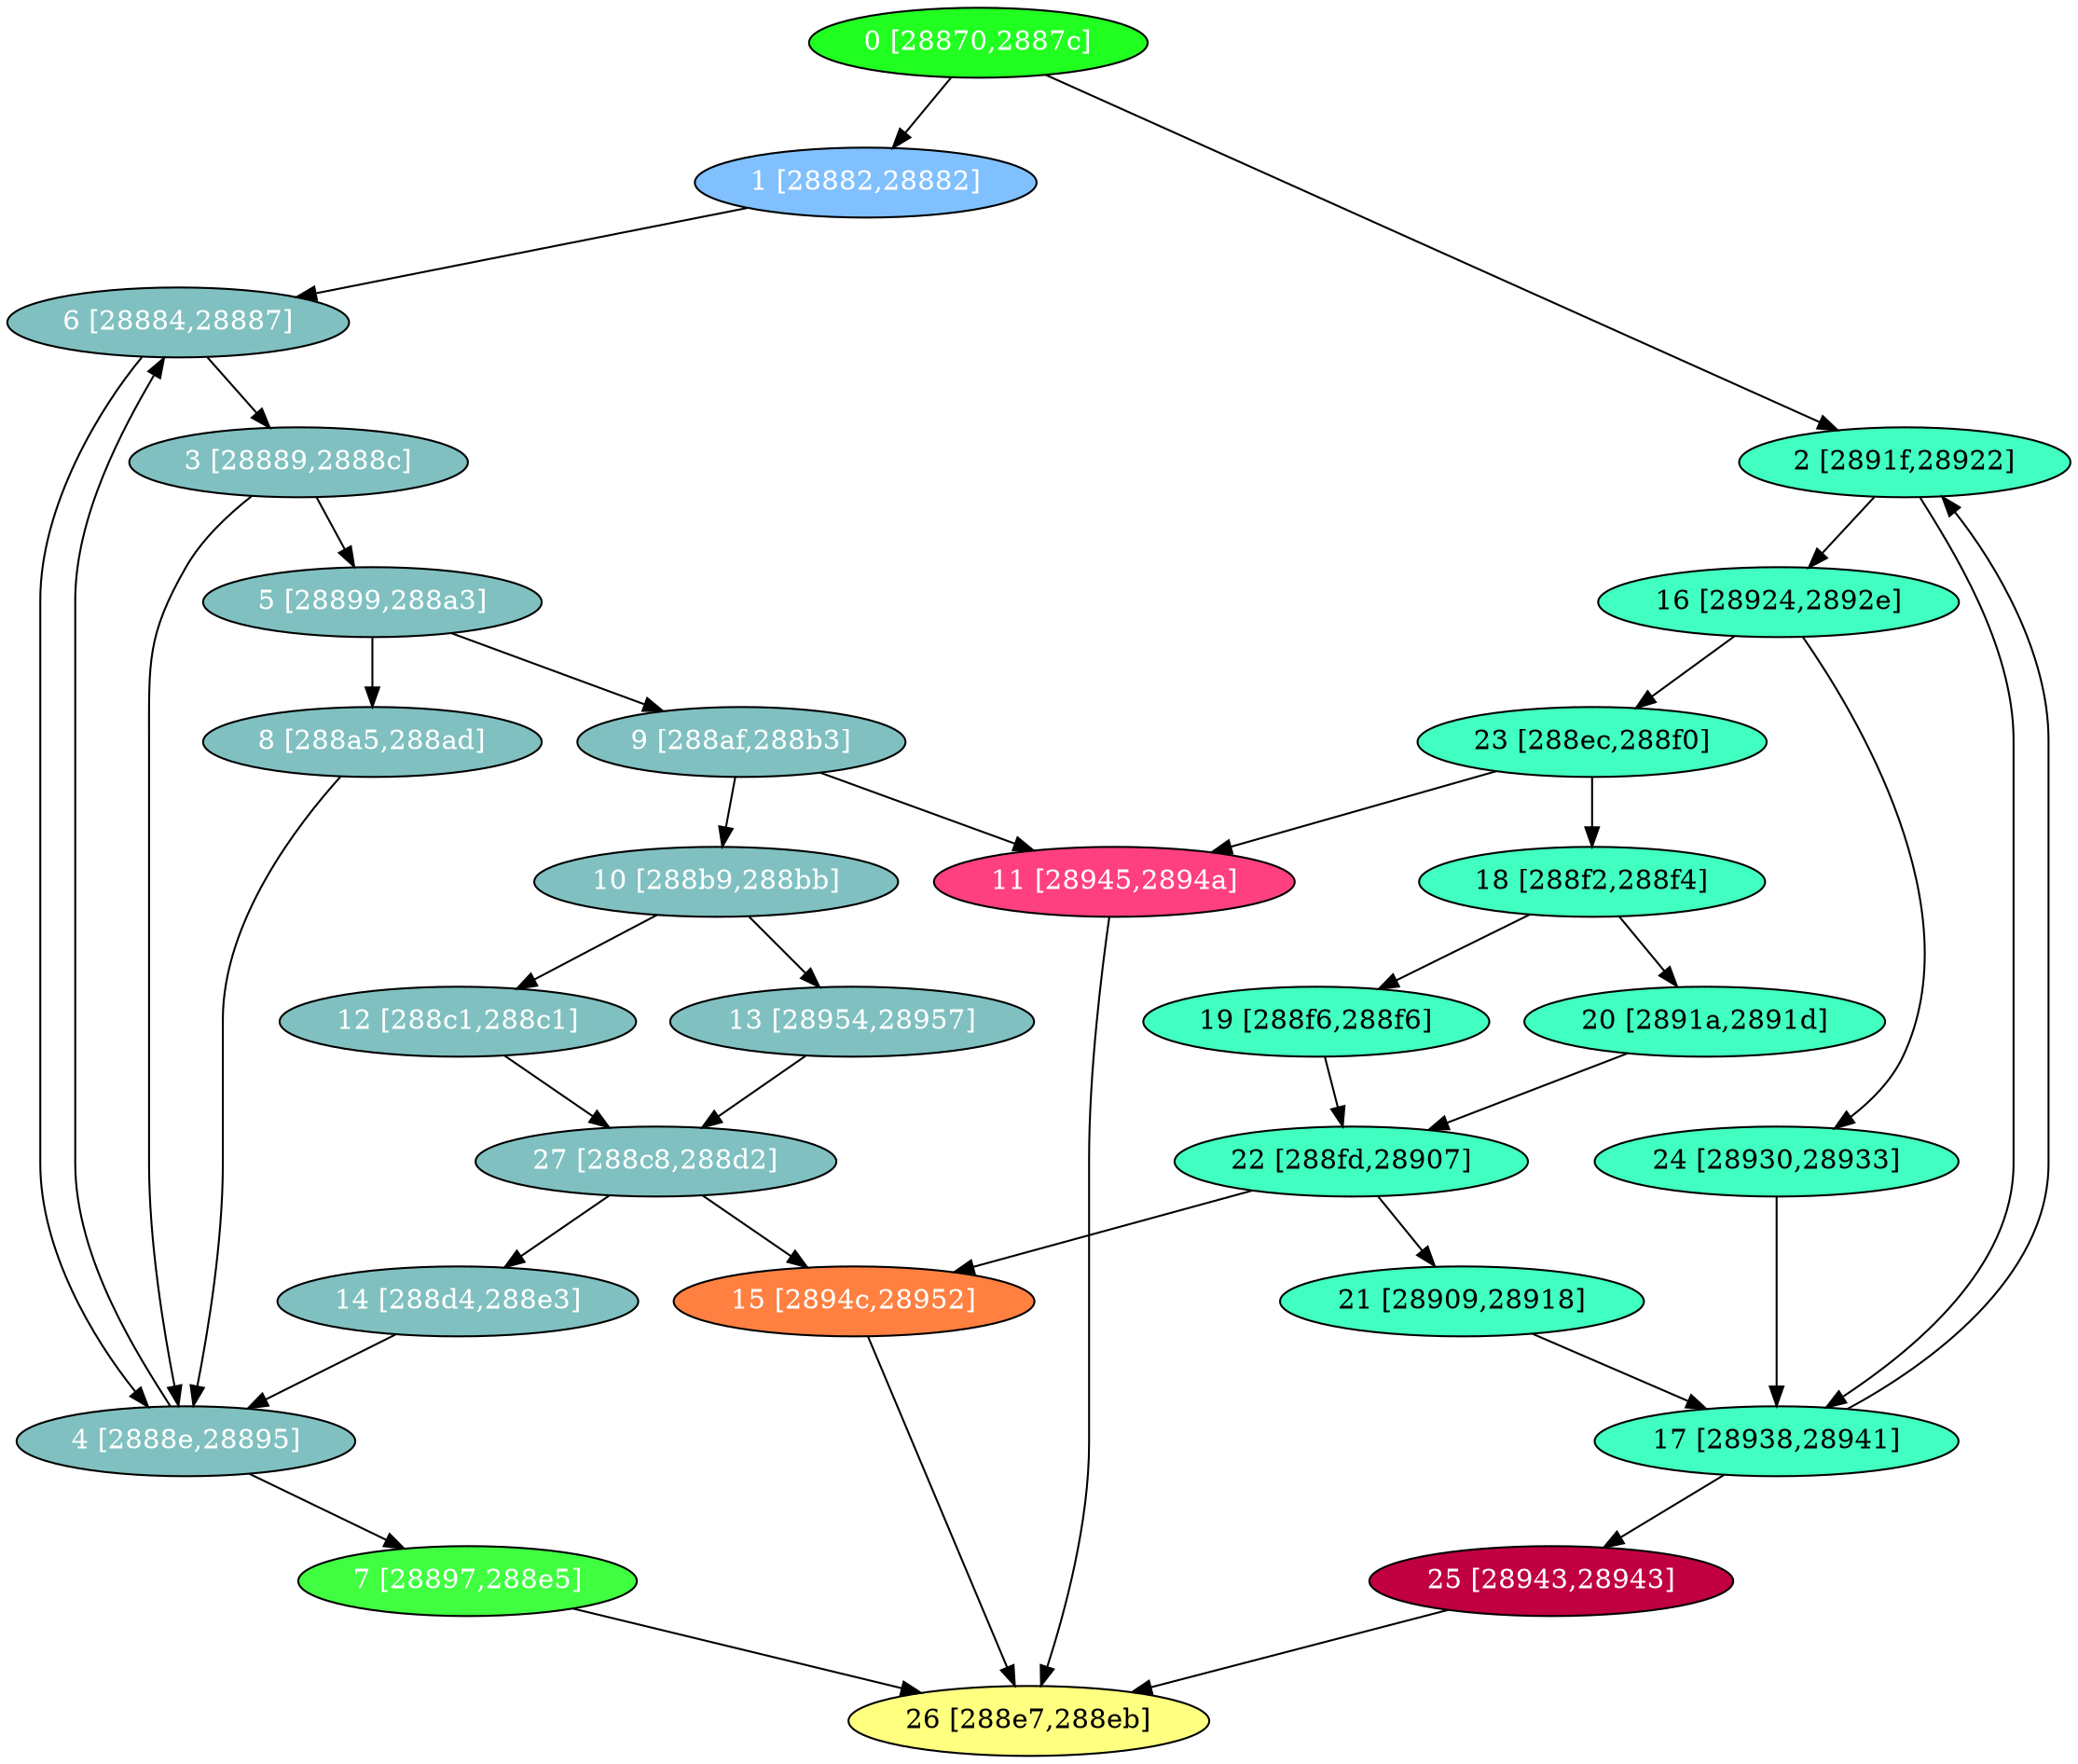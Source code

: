 diGraph libnss3{
	libnss3_0  [style=filled fillcolor="#20FF20" fontcolor="#ffffff" shape=oval label="0 [28870,2887c]"]
	libnss3_1  [style=filled fillcolor="#80C0FF" fontcolor="#ffffff" shape=oval label="1 [28882,28882]"]
	libnss3_2  [style=filled fillcolor="#40FFC0" fontcolor="#000000" shape=oval label="2 [2891f,28922]"]
	libnss3_3  [style=filled fillcolor="#80C0C0" fontcolor="#ffffff" shape=oval label="3 [28889,2888c]"]
	libnss3_4  [style=filled fillcolor="#80C0C0" fontcolor="#ffffff" shape=oval label="4 [2888e,28895]"]
	libnss3_5  [style=filled fillcolor="#80C0C0" fontcolor="#ffffff" shape=oval label="5 [28899,288a3]"]
	libnss3_6  [style=filled fillcolor="#80C0C0" fontcolor="#ffffff" shape=oval label="6 [28884,28887]"]
	libnss3_7  [style=filled fillcolor="#40FF40" fontcolor="#ffffff" shape=oval label="7 [28897,288e5]"]
	libnss3_8  [style=filled fillcolor="#80C0C0" fontcolor="#ffffff" shape=oval label="8 [288a5,288ad]"]
	libnss3_9  [style=filled fillcolor="#80C0C0" fontcolor="#ffffff" shape=oval label="9 [288af,288b3]"]
	libnss3_a  [style=filled fillcolor="#80C0C0" fontcolor="#ffffff" shape=oval label="10 [288b9,288bb]"]
	libnss3_b  [style=filled fillcolor="#FF4080" fontcolor="#ffffff" shape=oval label="11 [28945,2894a]"]
	libnss3_c  [style=filled fillcolor="#80C0C0" fontcolor="#ffffff" shape=oval label="12 [288c1,288c1]"]
	libnss3_d  [style=filled fillcolor="#80C0C0" fontcolor="#ffffff" shape=oval label="13 [28954,28957]"]
	libnss3_e  [style=filled fillcolor="#80C0C0" fontcolor="#ffffff" shape=oval label="14 [288d4,288e3]"]
	libnss3_f  [style=filled fillcolor="#FF8040" fontcolor="#ffffff" shape=oval label="15 [2894c,28952]"]
	libnss3_10  [style=filled fillcolor="#40FFC0" fontcolor="#000000" shape=oval label="16 [28924,2892e]"]
	libnss3_11  [style=filled fillcolor="#40FFC0" fontcolor="#000000" shape=oval label="17 [28938,28941]"]
	libnss3_12  [style=filled fillcolor="#40FFC0" fontcolor="#000000" shape=oval label="18 [288f2,288f4]"]
	libnss3_13  [style=filled fillcolor="#40FFC0" fontcolor="#000000" shape=oval label="19 [288f6,288f6]"]
	libnss3_14  [style=filled fillcolor="#40FFC0" fontcolor="#000000" shape=oval label="20 [2891a,2891d]"]
	libnss3_15  [style=filled fillcolor="#40FFC0" fontcolor="#000000" shape=oval label="21 [28909,28918]"]
	libnss3_16  [style=filled fillcolor="#40FFC0" fontcolor="#000000" shape=oval label="22 [288fd,28907]"]
	libnss3_17  [style=filled fillcolor="#40FFC0" fontcolor="#000000" shape=oval label="23 [288ec,288f0]"]
	libnss3_18  [style=filled fillcolor="#40FFC0" fontcolor="#000000" shape=oval label="24 [28930,28933]"]
	libnss3_19  [style=filled fillcolor="#C00040" fontcolor="#ffffff" shape=oval label="25 [28943,28943]"]
	libnss3_1a  [style=filled fillcolor="#FFFF80" fontcolor="#000000" shape=oval label="26 [288e7,288eb]"]
	libnss3_1b  [style=filled fillcolor="#80C0C0" fontcolor="#ffffff" shape=oval label="27 [288c8,288d2]"]

	libnss3_0 -> libnss3_1
	libnss3_0 -> libnss3_2
	libnss3_1 -> libnss3_6
	libnss3_2 -> libnss3_10
	libnss3_2 -> libnss3_11
	libnss3_3 -> libnss3_4
	libnss3_3 -> libnss3_5
	libnss3_4 -> libnss3_6
	libnss3_4 -> libnss3_7
	libnss3_5 -> libnss3_8
	libnss3_5 -> libnss3_9
	libnss3_6 -> libnss3_3
	libnss3_6 -> libnss3_4
	libnss3_7 -> libnss3_1a
	libnss3_8 -> libnss3_4
	libnss3_9 -> libnss3_a
	libnss3_9 -> libnss3_b
	libnss3_a -> libnss3_c
	libnss3_a -> libnss3_d
	libnss3_b -> libnss3_1a
	libnss3_c -> libnss3_1b
	libnss3_d -> libnss3_1b
	libnss3_e -> libnss3_4
	libnss3_f -> libnss3_1a
	libnss3_10 -> libnss3_17
	libnss3_10 -> libnss3_18
	libnss3_11 -> libnss3_2
	libnss3_11 -> libnss3_19
	libnss3_12 -> libnss3_13
	libnss3_12 -> libnss3_14
	libnss3_13 -> libnss3_16
	libnss3_14 -> libnss3_16
	libnss3_15 -> libnss3_11
	libnss3_16 -> libnss3_f
	libnss3_16 -> libnss3_15
	libnss3_17 -> libnss3_b
	libnss3_17 -> libnss3_12
	libnss3_18 -> libnss3_11
	libnss3_19 -> libnss3_1a
	libnss3_1b -> libnss3_e
	libnss3_1b -> libnss3_f
}